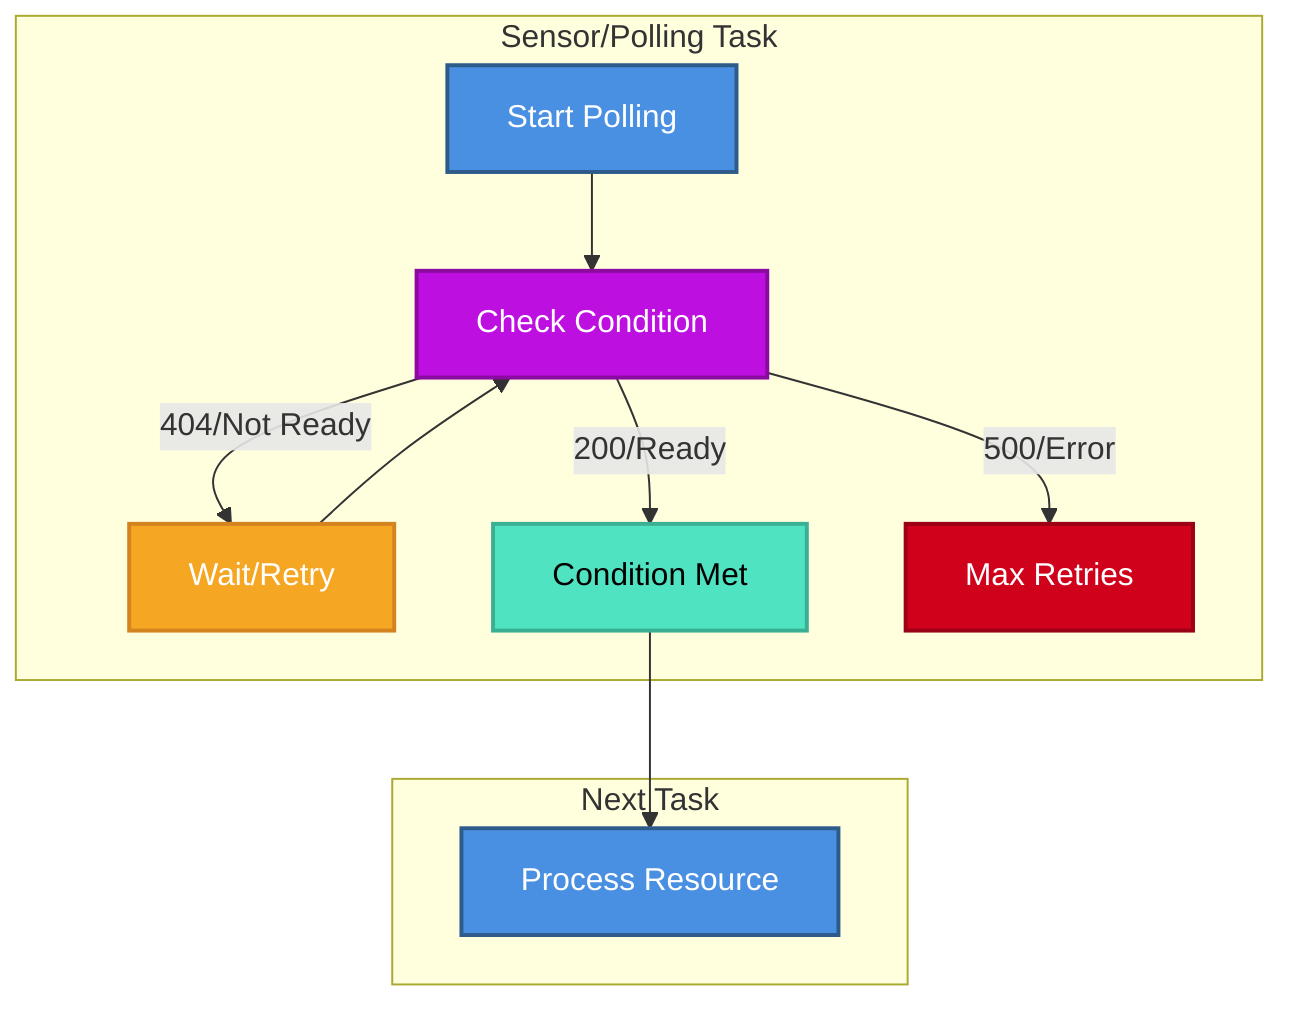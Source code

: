 graph TB
    subgraph Sensor["Sensor/Polling Task"]
        START["Start Polling"]:::start
        CHECK["Check Condition"]:::check
        WAIT["Wait/Retry"]:::wait
        SUCCESS["Condition Met"]:::success
        FAIL["Max Retries"]:::fail
    end
    
    subgraph NextTask["Next Task"]
        PROCESS["Process Resource"]:::process
    end
    
    START --> CHECK
    CHECK -->|404/Not Ready| WAIT
    CHECK -->|200/Ready| SUCCESS
    CHECK -->|500/Error| FAIL
    WAIT --> CHECK
    SUCCESS --> PROCESS
    
    %% Styling
    classDef start fill:#4A90E2,stroke:#2E5C8A,stroke-width:2px,color:#FFFFFF
    classDef check fill:#BD10E0,stroke:#8B0A9F,stroke-width:2px,color:#FFFFFF
    classDef wait fill:#F5A623,stroke:#D4841F,stroke-width:2px,color:#FFFFFF
    classDef success fill:#50E3C2,stroke:#3AAF94,stroke-width:2px,color:#000000
    classDef fail fill:#D0021B,stroke:#9B0114,stroke-width:2px,color:#FFFFFF
    classDef process fill:#4A90E2,stroke:#2E5C8A,stroke-width:2px,color:#FFFFFF